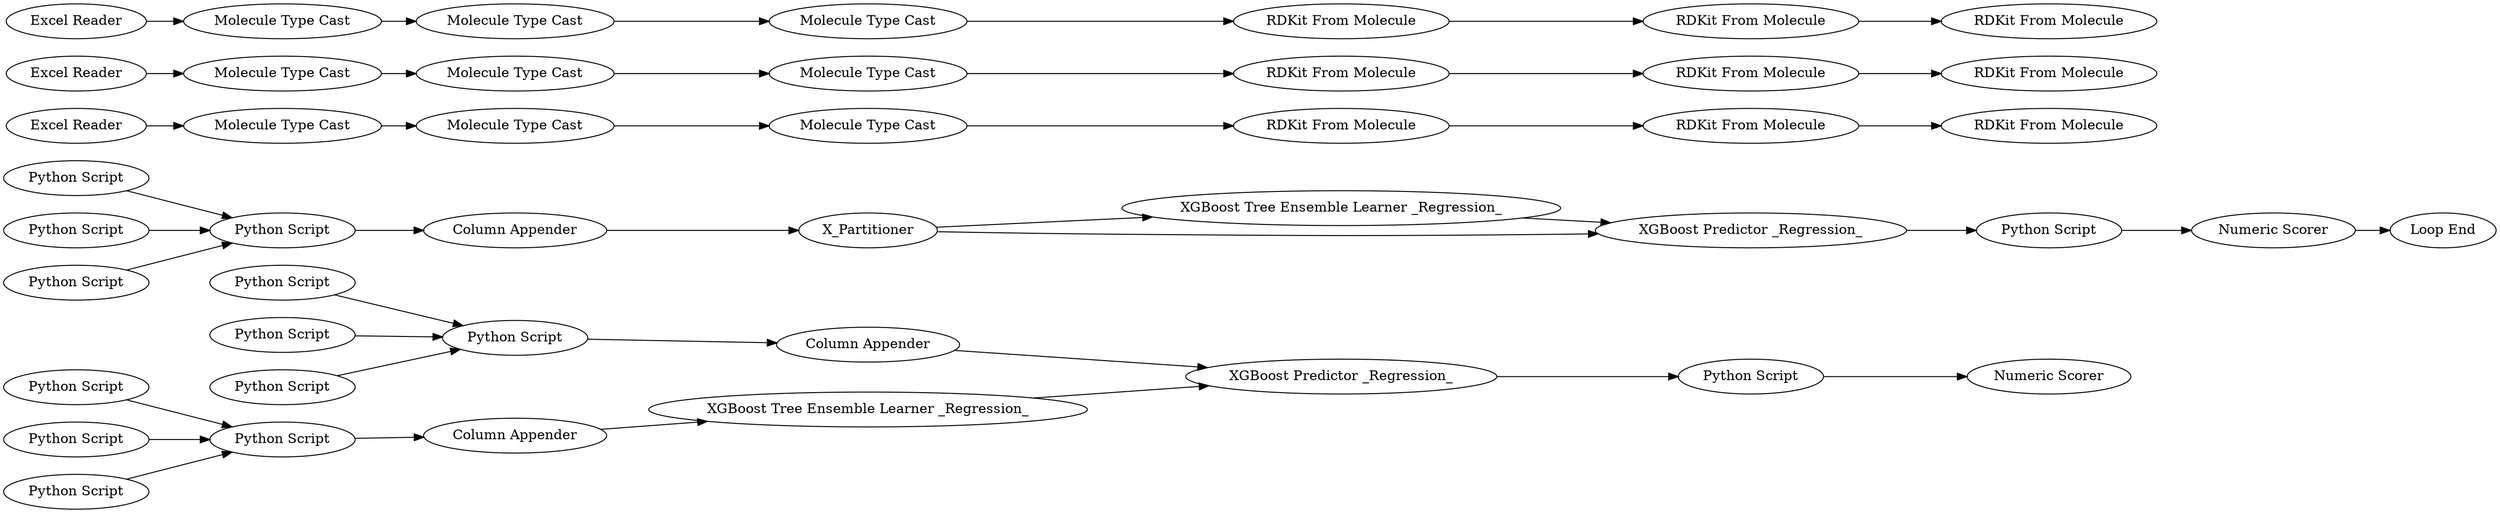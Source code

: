 digraph {
	"-1197996644801747800_150" [label="Python Script"]
	"2534463935299187137_147" [label="Python Script"]
	"-1197996644801747800_146" [label="Python Script"]
	"2655389430869896286_938" [label="XGBoost Predictor _Regression_"]
	"2534463935299187137_271" [label="Column Appender"]
	"27768345390962985_117" [label="RDKit From Molecule"]
	"-2773109283580714686_118" [label="RDKit From Molecule"]
	"5470390662689931292_4" [label="Molecule Type Cast"]
	"2655389430869896286_755" [label="XGBoost Tree Ensemble Learner _Regression_"]
	"-8716412066019636530_4" [label="Molecule Type Cast"]
	"2655389430869896286_756" [label="Python Script"]
	"-8716412066019636530_5" [label="Molecule Type Cast"]
	"2655389430869896286_940" [label="Python Script"]
	"27768345390962985_119" [label="RDKit From Molecule"]
	"2579974220982204720_119" [label="RDKit From Molecule"]
	"2534463935299187137_162" [label="Python Script"]
	"4848001351350904151_146" [label="Python Script"]
	"2655389430869896286_941" [label="XGBoost Tree Ensemble Learner _Regression_"]
	"2655389430869896286_765" [label="XGBoost Predictor _Regression_"]
	"4848001351350904151_271" [label="Column Appender"]
	"2655389430869896286_935" [label="Numeric Scorer"]
	"2655389430869896286_763" [label="Loop End"]
	"2655389430869896286_937" [label="Excel Reader"]
	"-2773109283580714686_119" [label="RDKit From Molecule"]
	"4848001351350904151_150" [label="Python Script"]
	"4848001351350904151_147" [label="Python Script"]
	"2534463935299187137_146" [label="Python Script"]
	"-8716412066019636530_3" [label="Molecule Type Cast"]
	"-1197996644801747800_147" [label="Python Script"]
	"27768345390962985_118" [label="RDKit From Molecule"]
	"2534463935299187137_150" [label="Python Script"]
	"2579974220982204720_118" [label="RDKit From Molecule"]
	"8248586595602146499_4" [label="Molecule Type Cast"]
	"5470390662689931292_3" [label="Molecule Type Cast"]
	"-1197996644801747800_271" [label="Column Appender"]
	"2655389430869896286_759" [label="Numeric Scorer"]
	"8248586595602146499_3" [label="Molecule Type Cast"]
	"2579974220982204720_117" [label="RDKit From Molecule"]
	"5470390662689931292_5" [label="Molecule Type Cast"]
	"8248586595602146499_5" [label="Molecule Type Cast"]
	"-1197996644801747800_162" [label="Python Script"]
	"2655389430869896286_768" [label=X_Partitioner]
	"2655389430869896286_926" [label="Excel Reader"]
	"2655389430869896286_943" [label="Excel Reader"]
	"4848001351350904151_162" [label="Python Script"]
	"-2773109283580714686_117" [label="RDKit From Molecule"]
	"2534463935299187137_271" -> "2655389430869896286_768"
	"2655389430869896286_765" -> "2655389430869896286_756"
	"2655389430869896286_937" -> "5470390662689931292_3"
	"-8716412066019636530_4" -> "-8716412066019636530_5"
	"2579974220982204720_118" -> "2579974220982204720_119"
	"2655389430869896286_926" -> "8248586595602146499_3"
	"-1197996644801747800_146" -> "-1197996644801747800_150"
	"2534463935299187137_147" -> "2534463935299187137_150"
	"4848001351350904151_150" -> "4848001351350904151_271"
	"8248586595602146499_3" -> "8248586595602146499_4"
	"5470390662689931292_3" -> "5470390662689931292_4"
	"-8716412066019636530_3" -> "-8716412066019636530_4"
	"27768345390962985_117" -> "27768345390962985_118"
	"4848001351350904151_147" -> "4848001351350904151_150"
	"4848001351350904151_162" -> "4848001351350904151_150"
	"5470390662689931292_4" -> "5470390662689931292_5"
	"2655389430869896286_768" -> "2655389430869896286_755"
	"8248586595602146499_4" -> "8248586595602146499_5"
	"2655389430869896286_755" -> "2655389430869896286_765"
	"-1197996644801747800_162" -> "-1197996644801747800_150"
	"2655389430869896286_940" -> "2655389430869896286_935"
	"2579974220982204720_117" -> "2579974220982204720_118"
	"2534463935299187137_162" -> "2534463935299187137_150"
	"4848001351350904151_146" -> "4848001351350904151_150"
	"2655389430869896286_768" -> "2655389430869896286_765"
	"-1197996644801747800_150" -> "-1197996644801747800_271"
	"-1197996644801747800_271" -> "2655389430869896286_941"
	"4848001351350904151_271" -> "2655389430869896286_938"
	"2655389430869896286_943" -> "-8716412066019636530_3"
	"2534463935299187137_150" -> "2534463935299187137_271"
	"-2773109283580714686_117" -> "-2773109283580714686_118"
	"8248586595602146499_5" -> "2579974220982204720_117"
	"-1197996644801747800_147" -> "-1197996644801747800_150"
	"-2773109283580714686_118" -> "-2773109283580714686_119"
	"27768345390962985_118" -> "27768345390962985_119"
	"-8716412066019636530_5" -> "27768345390962985_117"
	"2534463935299187137_146" -> "2534463935299187137_150"
	"2655389430869896286_759" -> "2655389430869896286_763"
	"2655389430869896286_938" -> "2655389430869896286_940"
	"5470390662689931292_5" -> "-2773109283580714686_117"
	"2655389430869896286_941" -> "2655389430869896286_938"
	"2655389430869896286_756" -> "2655389430869896286_759"
	rankdir=LR
}
